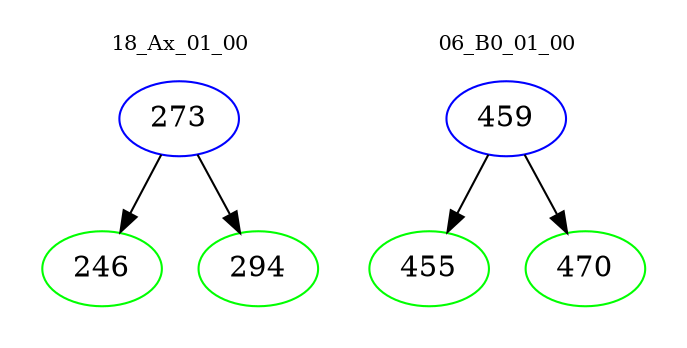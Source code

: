 digraph{
subgraph cluster_0 {
color = white
label = "18_Ax_01_00";
fontsize=10;
T0_273 [label="273", color="blue"]
T0_273 -> T0_246 [color="black"]
T0_246 [label="246", color="green"]
T0_273 -> T0_294 [color="black"]
T0_294 [label="294", color="green"]
}
subgraph cluster_1 {
color = white
label = "06_B0_01_00";
fontsize=10;
T1_459 [label="459", color="blue"]
T1_459 -> T1_455 [color="black"]
T1_455 [label="455", color="green"]
T1_459 -> T1_470 [color="black"]
T1_470 [label="470", color="green"]
}
}
